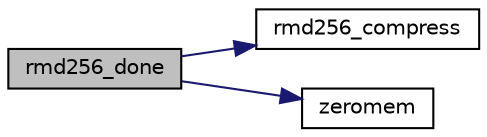 digraph "rmd256_done"
{
 // LATEX_PDF_SIZE
  edge [fontname="Helvetica",fontsize="10",labelfontname="Helvetica",labelfontsize="10"];
  node [fontname="Helvetica",fontsize="10",shape=record];
  rankdir="LR";
  Node4 [label="rmd256_done",height=0.2,width=0.4,color="black", fillcolor="grey75", style="filled", fontcolor="black",tooltip="Terminate the hash to get the digest."];
  Node4 -> Node5 [color="midnightblue",fontsize="10",style="solid"];
  Node5 [label="rmd256_compress",height=0.2,width=0.4,color="black", fillcolor="white", style="filled",URL="$rmd256_8c.html#a1591fc8fe329badd3002668f110ec7ad",tooltip=" "];
  Node4 -> Node6 [color="midnightblue",fontsize="10",style="solid"];
  Node6 [label="zeromem",height=0.2,width=0.4,color="black", fillcolor="white", style="filled",URL="$tomcrypt__misc_8h.html#a63b6e188713790263bfd3612fe8b398f",tooltip="Zero a block of memory."];
}
